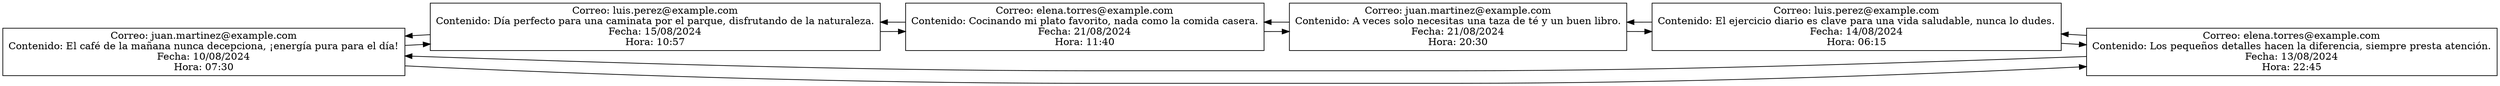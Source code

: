 digraph G {
node [shape=record];
rankdir=LR;
node0 [label="{Correo: juan.martinez@example.com\nContenido: El café de la mañana nunca decepciona, ¡energía pura para el día!\nFecha: 10/08/2024\nHora: 07:30}"];
node1 [label="{Correo: luis.perez@example.com\nContenido: Día perfecto para una caminata por el parque, disfrutando de la naturaleza.\nFecha: 15/08/2024\nHora: 10:57}"];
node2 [label="{Correo: elena.torres@example.com\nContenido: Cocinando mi plato favorito, nada como la comida casera.\nFecha: 21/08/2024\nHora: 11:40}"];
node3 [label="{Correo: juan.martinez@example.com\nContenido: A veces solo necesitas una taza de té y un buen libro.\nFecha: 21/08/2024\nHora: 20:30}"];
node4 [label="{Correo: luis.perez@example.com\nContenido: El ejercicio diario es clave para una vida saludable, nunca lo dudes.\nFecha: 14/08/2024\nHora: 06:15}"];
node5 [label="{Correo: elena.torres@example.com\nContenido: Los pequeños detalles hacen la diferencia, siempre presta atención.\nFecha: 13/08/2024\nHora: 22:45}"];
node0 -> node1;
node1 -> node0;
node1 -> node2;
node2 -> node1;
node2 -> node3;
node3 -> node2;
node3 -> node4;
node4 -> node3;
node4 -> node5;
node5 -> node4;
node0 -> node5;
node5 -> node0;
}
